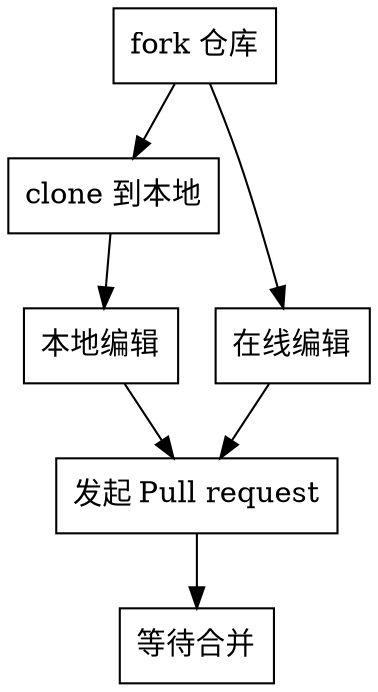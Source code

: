 digraph {
    0 [shape = rectangle; label = "fork 仓库";];
    1 [shape = rectangle; label = "clone 到本地";];
    2 [shape = rectangle; label = "本地编辑";];
    3 [shape = rectangle; label = "在线编辑";];
    4 [shape = rectangle; label = "发起 Pull request";];
    5 [shape = rectangle; label = "等待合并";];
    
    0 -> 1;
    0 -> 3;
    1 -> 2;
    2 -> 4;
    3 -> 4;
    4 -> 5;
}